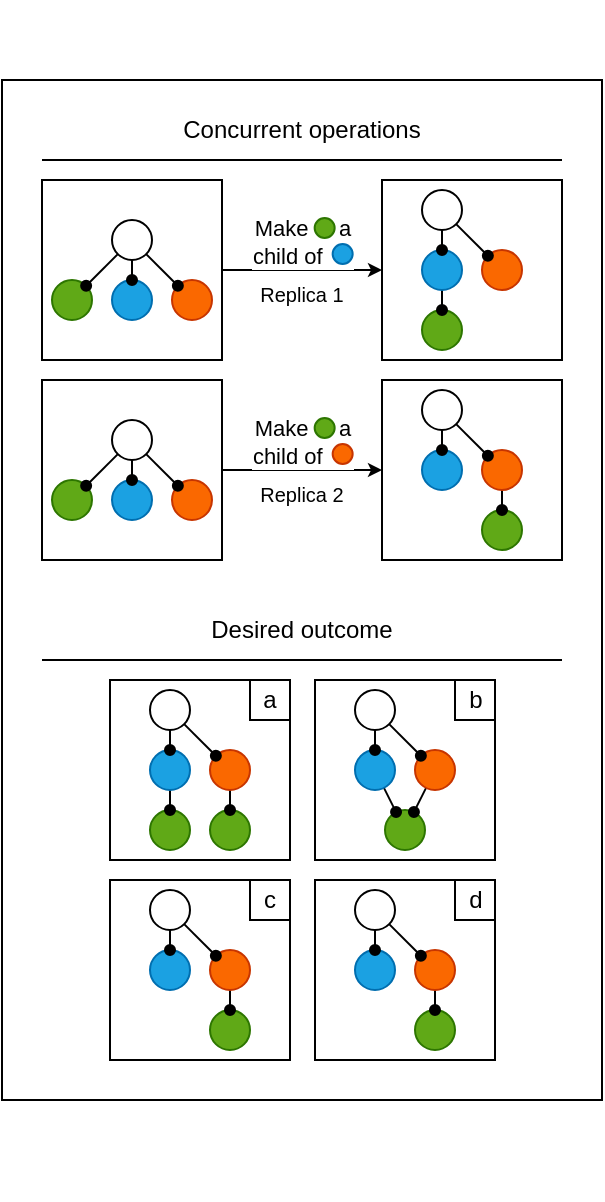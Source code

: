 <mxfile>
    <diagram id="qkjqWEbsuPFMeBHg_Ueu" name="Page-1">
        <mxGraphModel dx="838" dy="679" grid="1" gridSize="10" guides="1" tooltips="1" connect="1" arrows="1" fold="1" page="1" pageScale="1" pageWidth="850" pageHeight="1100" math="0" shadow="0">
            <root>
                <mxCell id="0"/>
                <mxCell id="1" parent="0"/>
                <mxCell id="100" value="" style="rounded=0;whiteSpace=wrap;html=1;fillColor=none;" vertex="1" parent="1">
                    <mxGeometry x="40" y="40" width="300" height="510" as="geometry"/>
                </mxCell>
                <mxCell id="2" value="" style="group" parent="1" vertex="1" connectable="0">
                    <mxGeometry x="60" y="90" width="90" height="90" as="geometry"/>
                </mxCell>
                <mxCell id="3" value="" style="whiteSpace=wrap;html=1;aspect=fixed;" parent="2" vertex="1">
                    <mxGeometry width="90" height="90" as="geometry"/>
                </mxCell>
                <mxCell id="4" value="" style="ellipse;whiteSpace=wrap;html=1;aspect=fixed;fillColor=#60a917;fontColor=#ffffff;strokeColor=#2D7600;" parent="2" vertex="1">
                    <mxGeometry x="5" y="50" width="20" height="20" as="geometry"/>
                </mxCell>
                <mxCell id="5" value="" style="ellipse;whiteSpace=wrap;html=1;aspect=fixed;fillColor=#fa6800;fontColor=#000000;strokeColor=#C73500;" parent="2" vertex="1">
                    <mxGeometry x="65" y="50" width="20" height="20" as="geometry"/>
                </mxCell>
                <mxCell id="6" value="" style="ellipse;whiteSpace=wrap;html=1;aspect=fixed;fillColor=#1ba1e2;fontColor=#ffffff;strokeColor=#006EAF;" parent="2" vertex="1">
                    <mxGeometry x="35" y="50" width="20" height="20" as="geometry"/>
                </mxCell>
                <mxCell id="7" value="" style="ellipse;whiteSpace=wrap;html=1;aspect=fixed;" parent="2" vertex="1">
                    <mxGeometry x="35" y="20" width="20" height="20" as="geometry"/>
                </mxCell>
                <mxCell id="8" value="" style="endArrow=oval;html=1;endFill=1;endSize=5;startSize=5;" parent="2" source="7" target="4" edge="1">
                    <mxGeometry width="50" height="50" relative="1" as="geometry">
                        <mxPoint x="-145" y="-175" as="sourcePoint"/>
                        <mxPoint x="-115" y="-100" as="targetPoint"/>
                    </mxGeometry>
                </mxCell>
                <mxCell id="9" value="" style="endArrow=oval;html=1;endFill=1;endSize=5;startSize=5;" parent="2" source="7" target="6" edge="1">
                    <mxGeometry width="50" height="50" relative="1" as="geometry">
                        <mxPoint x="-101.446" y="-155.305" as="sourcePoint"/>
                        <mxPoint x="-148.635" y="-114.79" as="targetPoint"/>
                    </mxGeometry>
                </mxCell>
                <mxCell id="10" value="" style="endArrow=oval;html=1;endFill=1;endSize=5;startSize=5;" parent="2" source="7" target="5" edge="1">
                    <mxGeometry width="50" height="50" relative="1" as="geometry">
                        <mxPoint x="-91.446" y="-145.305" as="sourcePoint"/>
                        <mxPoint x="-138.635" y="-104.79" as="targetPoint"/>
                    </mxGeometry>
                </mxCell>
                <mxCell id="11" value="" style="group" parent="1" vertex="1" connectable="0">
                    <mxGeometry x="230" y="90" width="90" height="90" as="geometry"/>
                </mxCell>
                <mxCell id="12" value="" style="whiteSpace=wrap;html=1;aspect=fixed;" parent="11" vertex="1">
                    <mxGeometry width="90" height="90" as="geometry"/>
                </mxCell>
                <mxCell id="13" value="" style="ellipse;whiteSpace=wrap;html=1;aspect=fixed;fillColor=#60a917;fontColor=#ffffff;strokeColor=#2D7600;" parent="11" vertex="1">
                    <mxGeometry x="20" y="65" width="20" height="20" as="geometry"/>
                </mxCell>
                <mxCell id="14" value="" style="ellipse;whiteSpace=wrap;html=1;aspect=fixed;fillColor=#fa6800;fontColor=#000000;strokeColor=#C73500;" parent="11" vertex="1">
                    <mxGeometry x="50" y="35" width="20" height="20" as="geometry"/>
                </mxCell>
                <mxCell id="15" style="edgeStyle=none;html=1;fontFamily=Courier New;startArrow=none;startFill=0;endArrow=oval;endFill=1;endSize=5;strokeWidth=1;startSize=5;" parent="11" source="16" target="13" edge="1">
                    <mxGeometry relative="1" as="geometry"/>
                </mxCell>
                <mxCell id="16" value="" style="ellipse;whiteSpace=wrap;html=1;aspect=fixed;fillColor=#1ba1e2;fontColor=#ffffff;strokeColor=#006EAF;" parent="11" vertex="1">
                    <mxGeometry x="20" y="35" width="20" height="20" as="geometry"/>
                </mxCell>
                <mxCell id="17" value="" style="ellipse;whiteSpace=wrap;html=1;aspect=fixed;" parent="11" vertex="1">
                    <mxGeometry x="20" y="5" width="20" height="20" as="geometry"/>
                </mxCell>
                <mxCell id="18" value="" style="endArrow=oval;html=1;endFill=1;endSize=5;startSize=5;" parent="11" source="17" target="16" edge="1">
                    <mxGeometry width="50" height="50" relative="1" as="geometry">
                        <mxPoint x="-116.446" y="-170.305" as="sourcePoint"/>
                        <mxPoint x="-163.635" y="-129.79" as="targetPoint"/>
                    </mxGeometry>
                </mxCell>
                <mxCell id="19" value="" style="endArrow=oval;html=1;endFill=1;endSize=5;startSize=5;" parent="11" source="17" target="14" edge="1">
                    <mxGeometry width="50" height="50" relative="1" as="geometry">
                        <mxPoint x="-106.446" y="-160.305" as="sourcePoint"/>
                        <mxPoint x="-153.635" y="-119.79" as="targetPoint"/>
                    </mxGeometry>
                </mxCell>
                <mxCell id="20" value="" style="group" parent="1" vertex="1" connectable="0">
                    <mxGeometry x="230" y="190" width="90" height="90" as="geometry"/>
                </mxCell>
                <mxCell id="21" value="" style="whiteSpace=wrap;html=1;aspect=fixed;" parent="20" vertex="1">
                    <mxGeometry width="90" height="90" as="geometry"/>
                </mxCell>
                <mxCell id="22" value="" style="ellipse;whiteSpace=wrap;html=1;aspect=fixed;fillColor=#60a917;fontColor=#ffffff;strokeColor=#2D7600;" parent="20" vertex="1">
                    <mxGeometry x="50" y="65" width="20" height="20" as="geometry"/>
                </mxCell>
                <mxCell id="23" style="edgeStyle=none;html=1;fontFamily=Courier New;startArrow=none;startFill=0;endArrow=oval;endFill=1;endSize=5;strokeWidth=1;startSize=5;" parent="20" source="24" target="22" edge="1">
                    <mxGeometry relative="1" as="geometry"/>
                </mxCell>
                <mxCell id="24" value="" style="ellipse;whiteSpace=wrap;html=1;aspect=fixed;fillColor=#fa6800;fontColor=#000000;strokeColor=#C73500;" parent="20" vertex="1">
                    <mxGeometry x="50" y="35" width="20" height="20" as="geometry"/>
                </mxCell>
                <mxCell id="25" value="" style="ellipse;whiteSpace=wrap;html=1;aspect=fixed;fillColor=#1ba1e2;fontColor=#ffffff;strokeColor=#006EAF;" parent="20" vertex="1">
                    <mxGeometry x="20" y="35" width="20" height="20" as="geometry"/>
                </mxCell>
                <mxCell id="26" value="" style="ellipse;whiteSpace=wrap;html=1;aspect=fixed;" parent="20" vertex="1">
                    <mxGeometry x="20" y="5" width="20" height="20" as="geometry"/>
                </mxCell>
                <mxCell id="27" value="" style="endArrow=oval;html=1;endFill=1;endSize=5;startSize=5;" parent="20" source="26" target="25" edge="1">
                    <mxGeometry width="50" height="50" relative="1" as="geometry">
                        <mxPoint x="-116.446" y="-170.305" as="sourcePoint"/>
                        <mxPoint x="-163.635" y="-129.79" as="targetPoint"/>
                    </mxGeometry>
                </mxCell>
                <mxCell id="28" value="" style="endArrow=oval;html=1;endFill=1;endSize=5;startSize=5;" parent="20" source="26" target="24" edge="1">
                    <mxGeometry width="50" height="50" relative="1" as="geometry">
                        <mxPoint x="-106.446" y="-160.305" as="sourcePoint"/>
                        <mxPoint x="-153.635" y="-119.79" as="targetPoint"/>
                    </mxGeometry>
                </mxCell>
                <mxCell id="29" value="" style="group" parent="1" vertex="1" connectable="0">
                    <mxGeometry x="196.5" y="340" width="90" height="90" as="geometry"/>
                </mxCell>
                <mxCell id="30" value="" style="whiteSpace=wrap;html=1;aspect=fixed;" parent="29" vertex="1">
                    <mxGeometry width="90" height="90" as="geometry"/>
                </mxCell>
                <mxCell id="31" value="" style="ellipse;whiteSpace=wrap;html=1;aspect=fixed;fillColor=#60a917;fontColor=#ffffff;strokeColor=#2D7600;" parent="29" vertex="1">
                    <mxGeometry x="35" y="65" width="20" height="20" as="geometry"/>
                </mxCell>
                <mxCell id="32" style="edgeStyle=none;html=1;fontFamily=Courier New;startArrow=none;startFill=0;endArrow=oval;endFill=1;endSize=5;strokeWidth=1;startSize=5;" parent="29" source="33" target="31" edge="1">
                    <mxGeometry relative="1" as="geometry">
                        <mxPoint x="60" y="65" as="targetPoint"/>
                    </mxGeometry>
                </mxCell>
                <mxCell id="33" value="" style="ellipse;whiteSpace=wrap;html=1;aspect=fixed;fillColor=#fa6800;fontColor=#000000;strokeColor=#C73500;" parent="29" vertex="1">
                    <mxGeometry x="50" y="35" width="20" height="20" as="geometry"/>
                </mxCell>
                <mxCell id="34" style="edgeStyle=none;html=1;fontFamily=Courier New;startArrow=none;startFill=0;endArrow=oval;endFill=1;endSize=5;strokeWidth=1;startSize=5;" parent="29" source="35" target="31" edge="1">
                    <mxGeometry relative="1" as="geometry"/>
                </mxCell>
                <mxCell id="35" value="" style="ellipse;whiteSpace=wrap;html=1;aspect=fixed;fillColor=#1ba1e2;fontColor=#ffffff;strokeColor=#006EAF;" parent="29" vertex="1">
                    <mxGeometry x="20" y="35" width="20" height="20" as="geometry"/>
                </mxCell>
                <mxCell id="36" value="" style="ellipse;whiteSpace=wrap;html=1;aspect=fixed;" parent="29" vertex="1">
                    <mxGeometry x="20" y="5" width="20" height="20" as="geometry"/>
                </mxCell>
                <mxCell id="37" value="" style="endArrow=oval;html=1;endFill=1;endSize=5;startSize=5;" parent="29" source="36" target="35" edge="1">
                    <mxGeometry width="50" height="50" relative="1" as="geometry">
                        <mxPoint x="-116.446" y="-170.305" as="sourcePoint"/>
                        <mxPoint x="-163.635" y="-129.79" as="targetPoint"/>
                    </mxGeometry>
                </mxCell>
                <mxCell id="38" value="" style="endArrow=oval;html=1;endFill=1;endSize=5;startSize=5;" parent="29" source="36" target="33" edge="1">
                    <mxGeometry width="50" height="50" relative="1" as="geometry">
                        <mxPoint x="-106.446" y="-160.305" as="sourcePoint"/>
                        <mxPoint x="-153.635" y="-119.79" as="targetPoint"/>
                    </mxGeometry>
                </mxCell>
                <mxCell id="39" value="" style="group" parent="1" vertex="1" connectable="0">
                    <mxGeometry x="196.5" y="440" width="90" height="90" as="geometry"/>
                </mxCell>
                <mxCell id="40" value="" style="whiteSpace=wrap;html=1;aspect=fixed;" parent="39" vertex="1">
                    <mxGeometry width="90" height="90" as="geometry"/>
                </mxCell>
                <mxCell id="41" value="" style="ellipse;whiteSpace=wrap;html=1;aspect=fixed;fillColor=#60a917;fontColor=#ffffff;strokeColor=#2D7600;" parent="39" vertex="1">
                    <mxGeometry x="50" y="65" width="20" height="20" as="geometry"/>
                </mxCell>
                <mxCell id="42" style="edgeStyle=none;html=1;fontFamily=Courier New;startArrow=none;startFill=0;endArrow=oval;endFill=1;endSize=5;strokeWidth=1;startSize=5;" parent="39" source="43" target="41" edge="1">
                    <mxGeometry relative="1" as="geometry"/>
                </mxCell>
                <mxCell id="43" value="" style="ellipse;whiteSpace=wrap;html=1;aspect=fixed;fillColor=#fa6800;fontColor=#000000;strokeColor=#C73500;" parent="39" vertex="1">
                    <mxGeometry x="50" y="35" width="20" height="20" as="geometry"/>
                </mxCell>
                <mxCell id="44" value="" style="ellipse;whiteSpace=wrap;html=1;aspect=fixed;fillColor=#1ba1e2;fontColor=#ffffff;strokeColor=#006EAF;" parent="39" vertex="1">
                    <mxGeometry x="20" y="35" width="20" height="20" as="geometry"/>
                </mxCell>
                <mxCell id="45" value="" style="ellipse;whiteSpace=wrap;html=1;aspect=fixed;" parent="39" vertex="1">
                    <mxGeometry x="20" y="5" width="20" height="20" as="geometry"/>
                </mxCell>
                <mxCell id="46" value="" style="endArrow=oval;html=1;endFill=1;endSize=5;startSize=5;" parent="39" source="45" target="44" edge="1">
                    <mxGeometry width="50" height="50" relative="1" as="geometry">
                        <mxPoint x="-116.446" y="-170.305" as="sourcePoint"/>
                        <mxPoint x="-163.635" y="-129.79" as="targetPoint"/>
                    </mxGeometry>
                </mxCell>
                <mxCell id="47" value="" style="endArrow=oval;html=1;endFill=1;endSize=5;startSize=5;" parent="39" source="45" target="43" edge="1">
                    <mxGeometry width="50" height="50" relative="1" as="geometry">
                        <mxPoint x="-106.446" y="-160.305" as="sourcePoint"/>
                        <mxPoint x="-153.635" y="-119.79" as="targetPoint"/>
                    </mxGeometry>
                </mxCell>
                <mxCell id="96" value="d" style="whiteSpace=wrap;html=1;" parent="39" vertex="1">
                    <mxGeometry x="70" width="20" height="20" as="geometry"/>
                </mxCell>
                <mxCell id="48" value="" style="group" parent="1" vertex="1" connectable="0">
                    <mxGeometry x="94" y="340" width="90" height="90" as="geometry"/>
                </mxCell>
                <mxCell id="49" value="" style="whiteSpace=wrap;html=1;aspect=fixed;" parent="48" vertex="1">
                    <mxGeometry width="90" height="90" as="geometry"/>
                </mxCell>
                <mxCell id="50" value="" style="ellipse;whiteSpace=wrap;html=1;aspect=fixed;fillColor=#60a917;fontColor=#ffffff;strokeColor=#2D7600;" parent="48" vertex="1">
                    <mxGeometry x="50" y="65" width="20" height="20" as="geometry"/>
                </mxCell>
                <mxCell id="51" value="" style="ellipse;whiteSpace=wrap;html=1;aspect=fixed;fillColor=#60a917;fontColor=#ffffff;strokeColor=#2D7600;" parent="48" vertex="1">
                    <mxGeometry x="20" y="65" width="20" height="20" as="geometry"/>
                </mxCell>
                <mxCell id="52" style="edgeStyle=none;html=1;fontFamily=Courier New;startArrow=none;startFill=0;endArrow=oval;endFill=1;endSize=5;strokeWidth=1;startSize=5;" parent="48" source="53" target="50" edge="1">
                    <mxGeometry relative="1" as="geometry"/>
                </mxCell>
                <mxCell id="53" value="" style="ellipse;whiteSpace=wrap;html=1;aspect=fixed;fillColor=#fa6800;fontColor=#000000;strokeColor=#C73500;" parent="48" vertex="1">
                    <mxGeometry x="50" y="35" width="20" height="20" as="geometry"/>
                </mxCell>
                <mxCell id="54" style="edgeStyle=none;html=1;fontFamily=Courier New;startArrow=none;startFill=0;endArrow=oval;endFill=1;endSize=5;strokeWidth=1;startSize=5;" parent="48" source="55" target="51" edge="1">
                    <mxGeometry relative="1" as="geometry"/>
                </mxCell>
                <mxCell id="55" value="" style="ellipse;whiteSpace=wrap;html=1;aspect=fixed;fillColor=#1ba1e2;fontColor=#ffffff;strokeColor=#006EAF;" parent="48" vertex="1">
                    <mxGeometry x="20" y="35" width="20" height="20" as="geometry"/>
                </mxCell>
                <mxCell id="56" value="" style="ellipse;whiteSpace=wrap;html=1;aspect=fixed;" parent="48" vertex="1">
                    <mxGeometry x="20" y="5" width="20" height="20" as="geometry"/>
                </mxCell>
                <mxCell id="57" value="" style="endArrow=oval;html=1;endFill=1;endSize=5;startSize=5;" parent="48" source="56" target="55" edge="1">
                    <mxGeometry width="50" height="50" relative="1" as="geometry">
                        <mxPoint x="-116.446" y="-170.305" as="sourcePoint"/>
                        <mxPoint x="-163.635" y="-129.79" as="targetPoint"/>
                    </mxGeometry>
                </mxCell>
                <mxCell id="58" value="" style="endArrow=oval;html=1;endFill=1;endSize=5;startSize=5;" parent="48" source="56" target="53" edge="1">
                    <mxGeometry width="50" height="50" relative="1" as="geometry">
                        <mxPoint x="-106.446" y="-160.305" as="sourcePoint"/>
                        <mxPoint x="-153.635" y="-119.79" as="targetPoint"/>
                    </mxGeometry>
                </mxCell>
                <mxCell id="59" value="" style="group" parent="1" vertex="1" connectable="0">
                    <mxGeometry x="94" y="440" width="90" height="90" as="geometry"/>
                </mxCell>
                <mxCell id="60" value="" style="whiteSpace=wrap;html=1;aspect=fixed;" parent="59" vertex="1">
                    <mxGeometry width="90" height="90" as="geometry"/>
                </mxCell>
                <mxCell id="61" value="" style="ellipse;whiteSpace=wrap;html=1;aspect=fixed;fillColor=#60a917;fontColor=#ffffff;strokeColor=#2D7600;" parent="59" vertex="1">
                    <mxGeometry x="50" y="65" width="20" height="20" as="geometry"/>
                </mxCell>
                <mxCell id="62" style="edgeStyle=none;html=1;fontFamily=Courier New;startArrow=none;startFill=0;endArrow=oval;endFill=1;endSize=5;strokeWidth=1;startSize=5;" parent="59" source="63" target="61" edge="1">
                    <mxGeometry relative="1" as="geometry"/>
                </mxCell>
                <mxCell id="63" value="" style="ellipse;whiteSpace=wrap;html=1;aspect=fixed;fillColor=#fa6800;fontColor=#000000;strokeColor=#C73500;" parent="59" vertex="1">
                    <mxGeometry x="50" y="35" width="20" height="20" as="geometry"/>
                </mxCell>
                <mxCell id="64" value="" style="ellipse;whiteSpace=wrap;html=1;aspect=fixed;fillColor=#1ba1e2;fontColor=#ffffff;strokeColor=#006EAF;" parent="59" vertex="1">
                    <mxGeometry x="20" y="35" width="20" height="20" as="geometry"/>
                </mxCell>
                <mxCell id="65" value="" style="ellipse;whiteSpace=wrap;html=1;aspect=fixed;" parent="59" vertex="1">
                    <mxGeometry x="20" y="5" width="20" height="20" as="geometry"/>
                </mxCell>
                <mxCell id="66" value="" style="endArrow=oval;html=1;endFill=1;endSize=5;startSize=5;" parent="59" source="65" target="64" edge="1">
                    <mxGeometry width="50" height="50" relative="1" as="geometry">
                        <mxPoint x="-116.446" y="-170.305" as="sourcePoint"/>
                        <mxPoint x="-163.635" y="-129.79" as="targetPoint"/>
                    </mxGeometry>
                </mxCell>
                <mxCell id="67" value="" style="endArrow=oval;html=1;endFill=1;endSize=5;startSize=5;" parent="59" source="65" target="63" edge="1">
                    <mxGeometry width="50" height="50" relative="1" as="geometry">
                        <mxPoint x="-106.446" y="-160.305" as="sourcePoint"/>
                        <mxPoint x="-153.635" y="-119.79" as="targetPoint"/>
                    </mxGeometry>
                </mxCell>
                <mxCell id="68" value="" style="group" parent="1" vertex="1" connectable="0">
                    <mxGeometry x="60" y="190" width="90" height="90" as="geometry"/>
                </mxCell>
                <mxCell id="69" value="" style="whiteSpace=wrap;html=1;aspect=fixed;" parent="68" vertex="1">
                    <mxGeometry width="90" height="90" as="geometry"/>
                </mxCell>
                <mxCell id="70" value="" style="ellipse;whiteSpace=wrap;html=1;aspect=fixed;fillColor=#60a917;fontColor=#ffffff;strokeColor=#2D7600;" parent="68" vertex="1">
                    <mxGeometry x="5" y="50" width="20" height="20" as="geometry"/>
                </mxCell>
                <mxCell id="71" value="" style="ellipse;whiteSpace=wrap;html=1;aspect=fixed;fillColor=#fa6800;fontColor=#000000;strokeColor=#C73500;" parent="68" vertex="1">
                    <mxGeometry x="65" y="50" width="20" height="20" as="geometry"/>
                </mxCell>
                <mxCell id="72" value="" style="ellipse;whiteSpace=wrap;html=1;aspect=fixed;fillColor=#1ba1e2;fontColor=#ffffff;strokeColor=#006EAF;" parent="68" vertex="1">
                    <mxGeometry x="35" y="50" width="20" height="20" as="geometry"/>
                </mxCell>
                <mxCell id="73" value="" style="ellipse;whiteSpace=wrap;html=1;aspect=fixed;" parent="68" vertex="1">
                    <mxGeometry x="35" y="20" width="20" height="20" as="geometry"/>
                </mxCell>
                <mxCell id="74" value="" style="endArrow=oval;html=1;endFill=1;endSize=5;startSize=5;" parent="68" source="73" target="70" edge="1">
                    <mxGeometry width="50" height="50" relative="1" as="geometry">
                        <mxPoint x="-145" y="-175" as="sourcePoint"/>
                        <mxPoint x="-115" y="-100" as="targetPoint"/>
                    </mxGeometry>
                </mxCell>
                <mxCell id="75" value="" style="endArrow=oval;html=1;endFill=1;endSize=5;startSize=5;" parent="68" source="73" target="72" edge="1">
                    <mxGeometry width="50" height="50" relative="1" as="geometry">
                        <mxPoint x="-101.446" y="-155.305" as="sourcePoint"/>
                        <mxPoint x="-148.635" y="-114.79" as="targetPoint"/>
                    </mxGeometry>
                </mxCell>
                <mxCell id="76" value="" style="endArrow=oval;html=1;endFill=1;endSize=5;startSize=5;" parent="68" source="73" target="71" edge="1">
                    <mxGeometry width="50" height="50" relative="1" as="geometry">
                        <mxPoint x="-91.446" y="-145.305" as="sourcePoint"/>
                        <mxPoint x="-138.635" y="-104.79" as="targetPoint"/>
                    </mxGeometry>
                </mxCell>
                <mxCell id="77" style="edgeStyle=none;html=1;fontFamily=Courier New;startArrow=none;startFill=0;endArrow=classic;endFill=1;endSize=4;strokeWidth=1;" parent="1" source="69" target="21" edge="1">
                    <mxGeometry relative="1" as="geometry"/>
                </mxCell>
                <mxCell id="78" value="" style="group" parent="1" vertex="1" connectable="0">
                    <mxGeometry x="189.997" y="209" width="25.333" height="23" as="geometry"/>
                </mxCell>
                <mxCell id="79" value="Make&amp;nbsp; &amp;nbsp; &amp;nbsp;a&lt;br&gt;child of&amp;nbsp; &amp;nbsp; &amp;nbsp;" style="edgeLabel;html=1;align=center;verticalAlign=middle;resizable=0;points=[];" parent="78" vertex="1" connectable="0">
                    <mxGeometry y="11.5" as="geometry"/>
                </mxCell>
                <mxCell id="80" value="" style="ellipse;whiteSpace=wrap;html=1;aspect=fixed;fillColor=#60a917;fontColor=#ffffff;strokeColor=#2D7600;" parent="78" vertex="1">
                    <mxGeometry x="6.333" width="10" height="10" as="geometry"/>
                </mxCell>
                <mxCell id="81" value="" style="ellipse;whiteSpace=wrap;html=1;aspect=fixed;fillColor=#fa6800;fontColor=#000000;strokeColor=#C73500;" parent="78" vertex="1">
                    <mxGeometry x="15.333" y="13" width="10" height="10" as="geometry"/>
                </mxCell>
                <mxCell id="82" style="edgeStyle=none;html=1;fontFamily=Courier New;startArrow=none;startFill=0;endArrow=classic;endFill=1;endSize=4;strokeWidth=1;" parent="1" source="3" target="12" edge="1">
                    <mxGeometry relative="1" as="geometry"/>
                </mxCell>
                <mxCell id="83" value="" style="group" parent="1" vertex="1" connectable="0">
                    <mxGeometry x="189.997" y="109" width="25.333" height="23" as="geometry"/>
                </mxCell>
                <mxCell id="84" value="Make&amp;nbsp; &amp;nbsp; &amp;nbsp;a&lt;br&gt;child of&amp;nbsp; &amp;nbsp; &amp;nbsp;" style="edgeLabel;html=1;align=center;verticalAlign=middle;resizable=0;points=[];" parent="83" vertex="1" connectable="0">
                    <mxGeometry y="11.5" as="geometry"/>
                </mxCell>
                <mxCell id="85" value="" style="ellipse;whiteSpace=wrap;html=1;aspect=fixed;fillColor=#60a917;fontColor=#ffffff;strokeColor=#2D7600;" parent="83" vertex="1">
                    <mxGeometry x="6.333" width="10" height="10" as="geometry"/>
                </mxCell>
                <mxCell id="86" value="" style="ellipse;whiteSpace=wrap;html=1;aspect=fixed;fillColor=#1ba1e2;fontColor=#ffffff;strokeColor=#006EAF;" parent="83" vertex="1">
                    <mxGeometry x="15.333" y="13" width="10" height="10" as="geometry"/>
                </mxCell>
                <mxCell id="87" value="" style="endArrow=none;html=1;endSize=4;strokeWidth=1;" parent="1" edge="1">
                    <mxGeometry width="50" height="50" relative="1" as="geometry">
                        <mxPoint x="320" y="330" as="sourcePoint"/>
                        <mxPoint x="60" y="330" as="targetPoint"/>
                    </mxGeometry>
                </mxCell>
                <mxCell id="88" value="Desired outcome" style="text;html=1;strokeColor=none;fillColor=none;align=center;verticalAlign=middle;whiteSpace=wrap;rounded=0;" parent="1" vertex="1">
                    <mxGeometry x="130" y="300" width="120" height="30" as="geometry"/>
                </mxCell>
                <mxCell id="89" value="&lt;font style=&quot;font-size: 10px&quot;&gt;Replica 2&lt;/font&gt;" style="text;html=1;strokeColor=none;fillColor=none;align=center;verticalAlign=middle;whiteSpace=wrap;rounded=0;" parent="1" vertex="1">
                    <mxGeometry x="160" y="233" width="60" height="27" as="geometry"/>
                </mxCell>
                <mxCell id="90" value="&lt;font style=&quot;font-size: 10px&quot;&gt;Replica 1&lt;/font&gt;" style="text;html=1;strokeColor=none;fillColor=none;align=center;verticalAlign=middle;whiteSpace=wrap;rounded=0;" parent="1" vertex="1">
                    <mxGeometry x="160" y="133" width="60" height="27" as="geometry"/>
                </mxCell>
                <mxCell id="95" value="c" style="whiteSpace=wrap;html=1;" parent="1" vertex="1">
                    <mxGeometry x="164" y="440" width="20" height="20" as="geometry"/>
                </mxCell>
                <mxCell id="97" value="b" style="whiteSpace=wrap;html=1;" parent="1" vertex="1">
                    <mxGeometry x="266.5" y="340" width="20" height="20" as="geometry"/>
                </mxCell>
                <mxCell id="98" value="a" style="whiteSpace=wrap;html=1;" parent="1" vertex="1">
                    <mxGeometry x="164" y="340" width="20" height="20" as="geometry"/>
                </mxCell>
                <mxCell id="101" value="" style="endArrow=none;html=1;endSize=4;strokeWidth=1;" edge="1" parent="1">
                    <mxGeometry width="50" height="50" relative="1" as="geometry">
                        <mxPoint x="320" y="80" as="sourcePoint"/>
                        <mxPoint x="60" y="80" as="targetPoint"/>
                    </mxGeometry>
                </mxCell>
                <mxCell id="102" value="Concurrent operations" style="text;html=1;strokeColor=none;fillColor=none;align=center;verticalAlign=middle;whiteSpace=wrap;rounded=0;" vertex="1" parent="1">
                    <mxGeometry x="110" y="50" width="160" height="30" as="geometry"/>
                </mxCell>
                <mxCell id="103" value="" style="rounded=0;whiteSpace=wrap;html=1;fillColor=none;strokeColor=none;" vertex="1" parent="1">
                    <mxGeometry x="40" width="300" height="600" as="geometry"/>
                </mxCell>
            </root>
        </mxGraphModel>
    </diagram>
</mxfile>